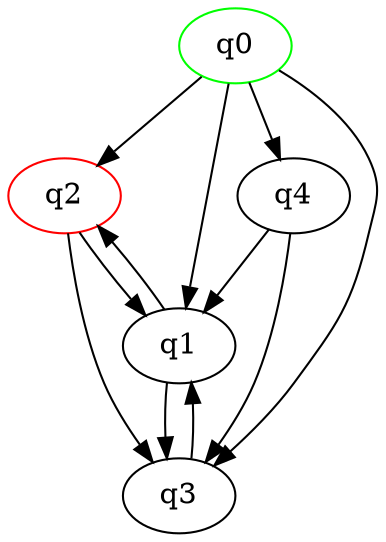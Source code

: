 digraph A{
q0 [initial=1,color=green];
q2 [final=1,color=red];
q0 -> q1;
q0 -> q2;
q0 -> q3;
q0 -> q4;
q1 -> q2;
q1 -> q3;
q2 -> q1;
q2 -> q3;
q3 -> q1;
q4 -> q1;
q4 -> q3;
}